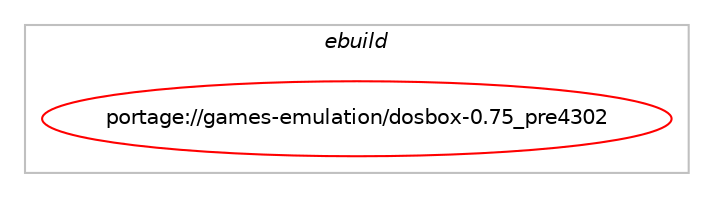 digraph prolog {

# *************
# Graph options
# *************

newrank=true;
concentrate=true;
compound=true;
graph [rankdir=LR,fontname=Helvetica,fontsize=10,ranksep=1.5];#, ranksep=2.5, nodesep=0.2];
edge  [arrowhead=vee];
node  [fontname=Helvetica,fontsize=10];

# **********
# The ebuild
# **********

subgraph cluster_leftcol {
color=gray;
label=<<i>ebuild</i>>;
id [label="portage://games-emulation/dosbox-0.75_pre4302", color=red, width=4, href="../games-emulation/dosbox-0.75_pre4302.svg"];
}

# ****************
# The dependencies
# ****************

subgraph cluster_midcol {
color=gray;
label=<<i>dependencies</i>>;
subgraph cluster_compile {
fillcolor="#eeeeee";
style=filled;
label=<<i>compile</i>>;
# *** BEGIN UNKNOWN DEPENDENCY TYPE (TODO) ***
# id -> equal(use_conditional_group(positive,X,portage://games-emulation/dosbox-0.75_pre4302,[package_dependency(portage://games-emulation/dosbox-0.75_pre4302,install,no,x11-libs,libX11,none,[,,],[],[])]))
# *** END UNKNOWN DEPENDENCY TYPE (TODO) ***

# *** BEGIN UNKNOWN DEPENDENCY TYPE (TODO) ***
# id -> equal(use_conditional_group(positive,alsa,portage://games-emulation/dosbox-0.75_pre4302,[package_dependency(portage://games-emulation/dosbox-0.75_pre4302,install,no,media-libs,alsa-lib,none,[,,],[],[])]))
# *** END UNKNOWN DEPENDENCY TYPE (TODO) ***

# *** BEGIN UNKNOWN DEPENDENCY TYPE (TODO) ***
# id -> equal(use_conditional_group(positive,debug,portage://games-emulation/dosbox-0.75_pre4302,[package_dependency(portage://games-emulation/dosbox-0.75_pre4302,install,no,sys-libs,ncurses,none,[,,],[slot(0),equal],[])]))
# *** END UNKNOWN DEPENDENCY TYPE (TODO) ***

# *** BEGIN UNKNOWN DEPENDENCY TYPE (TODO) ***
# id -> equal(use_conditional_group(positive,glide,portage://games-emulation/dosbox-0.75_pre4302,[package_dependency(portage://games-emulation/dosbox-0.75_pre4302,install,no,media-libs,openglide,none,[,,],[],[])]))
# *** END UNKNOWN DEPENDENCY TYPE (TODO) ***

# *** BEGIN UNKNOWN DEPENDENCY TYPE (TODO) ***
# id -> equal(use_conditional_group(positive,opengl,portage://games-emulation/dosbox-0.75_pre4302,[package_dependency(portage://games-emulation/dosbox-0.75_pre4302,install,no,virtual,glu,none,[,,],[],[]),package_dependency(portage://games-emulation/dosbox-0.75_pre4302,install,no,virtual,opengl,none,[,,],[],[])]))
# *** END UNKNOWN DEPENDENCY TYPE (TODO) ***

# *** BEGIN UNKNOWN DEPENDENCY TYPE (TODO) ***
# id -> equal(package_dependency(portage://games-emulation/dosbox-0.75_pre4302,install,no,media-libs,libpng,none,[,,],[slot(0),equal],[]))
# *** END UNKNOWN DEPENDENCY TYPE (TODO) ***

# *** BEGIN UNKNOWN DEPENDENCY TYPE (TODO) ***
# id -> equal(package_dependency(portage://games-emulation/dosbox-0.75_pre4302,install,no,media-libs,libsdl,none,[,,],[],[use(enable(joystick),none),use(optenable(opengl),none),use(enable(video),none),use(optenable(X),none)]))
# *** END UNKNOWN DEPENDENCY TYPE (TODO) ***

# *** BEGIN UNKNOWN DEPENDENCY TYPE (TODO) ***
# id -> equal(package_dependency(portage://games-emulation/dosbox-0.75_pre4302,install,no,media-libs,sdl-net,none,[,,],[],[]))
# *** END UNKNOWN DEPENDENCY TYPE (TODO) ***

# *** BEGIN UNKNOWN DEPENDENCY TYPE (TODO) ***
# id -> equal(package_dependency(portage://games-emulation/dosbox-0.75_pre4302,install,no,media-libs,sdl-sound,none,[,,],[],[]))
# *** END UNKNOWN DEPENDENCY TYPE (TODO) ***

# *** BEGIN UNKNOWN DEPENDENCY TYPE (TODO) ***
# id -> equal(package_dependency(portage://games-emulation/dosbox-0.75_pre4302,install,no,sys-libs,zlib,none,[,,],[],[]))
# *** END UNKNOWN DEPENDENCY TYPE (TODO) ***

}
subgraph cluster_compileandrun {
fillcolor="#eeeeee";
style=filled;
label=<<i>compile and run</i>>;
}
subgraph cluster_run {
fillcolor="#eeeeee";
style=filled;
label=<<i>run</i>>;
# *** BEGIN UNKNOWN DEPENDENCY TYPE (TODO) ***
# id -> equal(use_conditional_group(positive,X,portage://games-emulation/dosbox-0.75_pre4302,[package_dependency(portage://games-emulation/dosbox-0.75_pre4302,run,no,x11-libs,libX11,none,[,,],[],[])]))
# *** END UNKNOWN DEPENDENCY TYPE (TODO) ***

# *** BEGIN UNKNOWN DEPENDENCY TYPE (TODO) ***
# id -> equal(use_conditional_group(positive,alsa,portage://games-emulation/dosbox-0.75_pre4302,[package_dependency(portage://games-emulation/dosbox-0.75_pre4302,run,no,media-libs,alsa-lib,none,[,,],[],[])]))
# *** END UNKNOWN DEPENDENCY TYPE (TODO) ***

# *** BEGIN UNKNOWN DEPENDENCY TYPE (TODO) ***
# id -> equal(use_conditional_group(positive,debug,portage://games-emulation/dosbox-0.75_pre4302,[package_dependency(portage://games-emulation/dosbox-0.75_pre4302,run,no,sys-libs,ncurses,none,[,,],[slot(0),equal],[])]))
# *** END UNKNOWN DEPENDENCY TYPE (TODO) ***

# *** BEGIN UNKNOWN DEPENDENCY TYPE (TODO) ***
# id -> equal(use_conditional_group(positive,glide,portage://games-emulation/dosbox-0.75_pre4302,[package_dependency(portage://games-emulation/dosbox-0.75_pre4302,run,no,media-libs,openglide,none,[,,],[],[])]))
# *** END UNKNOWN DEPENDENCY TYPE (TODO) ***

# *** BEGIN UNKNOWN DEPENDENCY TYPE (TODO) ***
# id -> equal(use_conditional_group(positive,opengl,portage://games-emulation/dosbox-0.75_pre4302,[package_dependency(portage://games-emulation/dosbox-0.75_pre4302,run,no,virtual,glu,none,[,,],[],[]),package_dependency(portage://games-emulation/dosbox-0.75_pre4302,run,no,virtual,opengl,none,[,,],[],[])]))
# *** END UNKNOWN DEPENDENCY TYPE (TODO) ***

# *** BEGIN UNKNOWN DEPENDENCY TYPE (TODO) ***
# id -> equal(package_dependency(portage://games-emulation/dosbox-0.75_pre4302,run,no,media-libs,libpng,none,[,,],[slot(0),equal],[]))
# *** END UNKNOWN DEPENDENCY TYPE (TODO) ***

# *** BEGIN UNKNOWN DEPENDENCY TYPE (TODO) ***
# id -> equal(package_dependency(portage://games-emulation/dosbox-0.75_pre4302,run,no,media-libs,libsdl,none,[,,],[],[use(enable(joystick),none),use(optenable(opengl),none),use(enable(video),none),use(optenable(X),none)]))
# *** END UNKNOWN DEPENDENCY TYPE (TODO) ***

# *** BEGIN UNKNOWN DEPENDENCY TYPE (TODO) ***
# id -> equal(package_dependency(portage://games-emulation/dosbox-0.75_pre4302,run,no,media-libs,sdl-net,none,[,,],[],[]))
# *** END UNKNOWN DEPENDENCY TYPE (TODO) ***

# *** BEGIN UNKNOWN DEPENDENCY TYPE (TODO) ***
# id -> equal(package_dependency(portage://games-emulation/dosbox-0.75_pre4302,run,no,media-libs,sdl-sound,none,[,,],[],[]))
# *** END UNKNOWN DEPENDENCY TYPE (TODO) ***

# *** BEGIN UNKNOWN DEPENDENCY TYPE (TODO) ***
# id -> equal(package_dependency(portage://games-emulation/dosbox-0.75_pre4302,run,no,sys-libs,zlib,none,[,,],[],[]))
# *** END UNKNOWN DEPENDENCY TYPE (TODO) ***

}
}

# **************
# The candidates
# **************

subgraph cluster_choices {
rank=same;
color=gray;
label=<<i>candidates</i>>;

}

}
